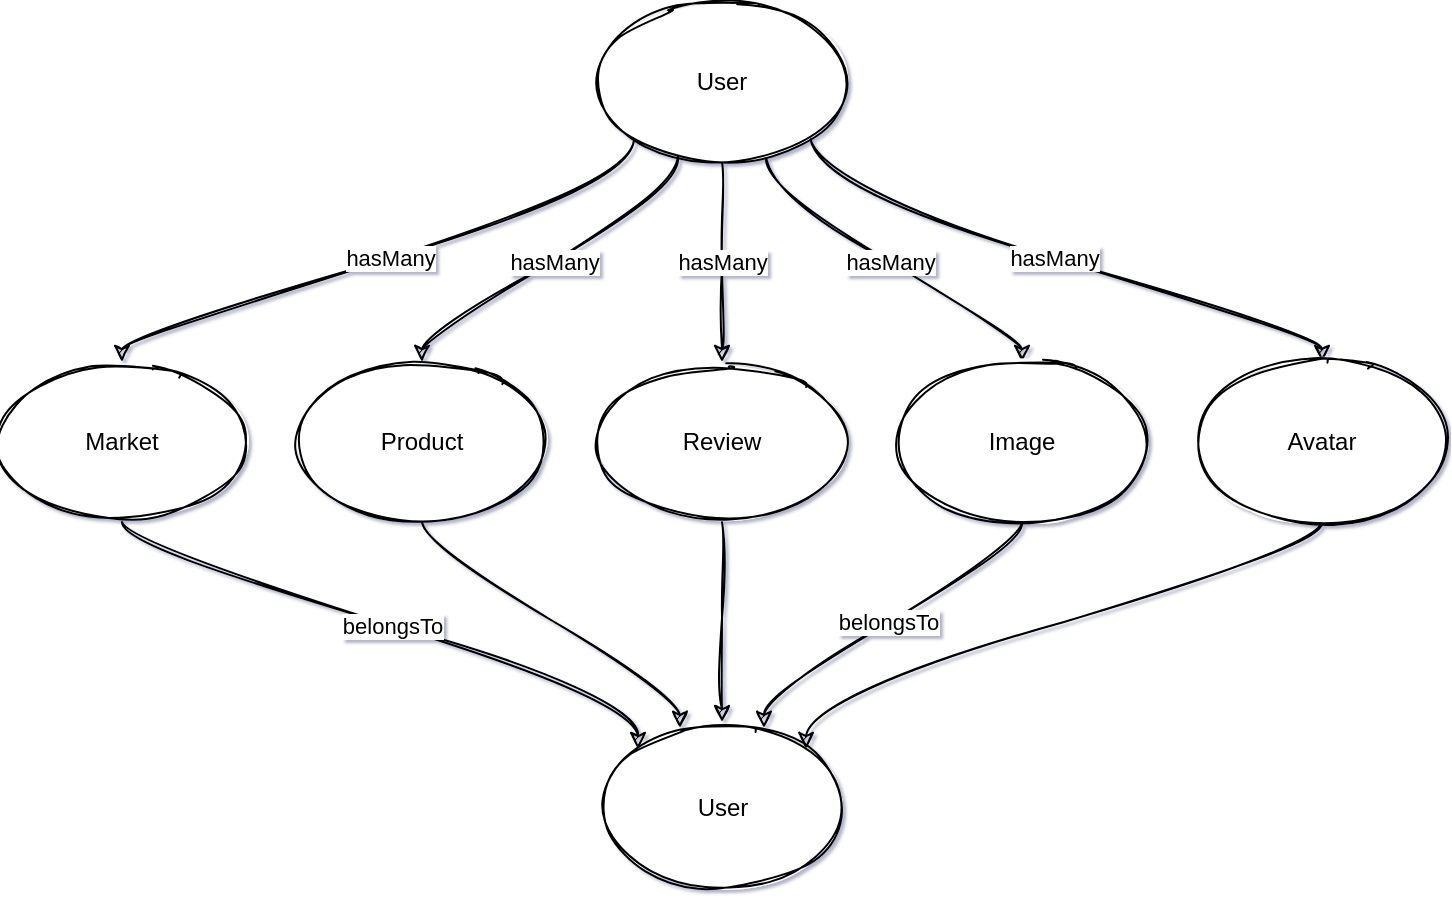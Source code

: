 <mxfile version="20.0.3" type="github">
  <diagram id="J_Oy26uCBhrr3nIOUFZE" name="Page-1">
    <mxGraphModel dx="1185" dy="628" grid="0" gridSize="10" guides="1" tooltips="1" connect="1" arrows="1" fold="1" page="1" pageScale="1" pageWidth="850" pageHeight="1100" background="#ffffff" math="0" shadow="1">
      <root>
        <mxCell id="0" />
        <mxCell id="1" parent="0" />
        <mxCell id="-_PdDcoECg7CsSAnYV7m-36" style="edgeStyle=orthogonalEdgeStyle;curved=1;rounded=1;sketch=1;orthogonalLoop=1;jettySize=auto;html=1;noEdgeStyle=1;orthogonal=1;" edge="1" parent="1" source="-_PdDcoECg7CsSAnYV7m-1" target="-_PdDcoECg7CsSAnYV7m-26">
          <mxGeometry relative="1" as="geometry">
            <Array as="points">
              <mxPoint x="210" y="272" />
              <mxPoint x="339" y="346" />
            </Array>
          </mxGeometry>
        </mxCell>
        <mxCell id="-_PdDcoECg7CsSAnYV7m-1" value="Product" style="ellipse;whiteSpace=wrap;html=1;sketch=1;rounded=1;" vertex="1" parent="1">
          <mxGeometry x="150" y="180" width="120" height="80" as="geometry" />
        </mxCell>
        <mxCell id="-_PdDcoECg7CsSAnYV7m-19" value="hasMany" style="edgeStyle=orthogonalEdgeStyle;rounded=1;orthogonalLoop=1;jettySize=auto;html=1;entryDx=0;entryDy=0;noEdgeStyle=1;orthogonal=1;sketch=1;curved=1;" edge="1" parent="1" source="-_PdDcoECg7CsSAnYV7m-2" target="-_PdDcoECg7CsSAnYV7m-9">
          <mxGeometry relative="1" as="geometry">
            <Array as="points">
              <mxPoint x="316" y="92" />
              <mxPoint x="60" y="168" />
            </Array>
          </mxGeometry>
        </mxCell>
        <mxCell id="-_PdDcoECg7CsSAnYV7m-20" value="hasMany" style="edgeStyle=orthogonalEdgeStyle;rounded=1;orthogonalLoop=1;jettySize=auto;html=1;noEdgeStyle=1;orthogonal=1;sketch=1;curved=1;" edge="1" parent="1" source="-_PdDcoECg7CsSAnYV7m-2" target="-_PdDcoECg7CsSAnYV7m-1">
          <mxGeometry relative="1" as="geometry">
            <Array as="points">
              <mxPoint x="338" y="94" />
              <mxPoint x="210" y="168" />
            </Array>
          </mxGeometry>
        </mxCell>
        <mxCell id="-_PdDcoECg7CsSAnYV7m-21" value="hasMany" style="edgeStyle=orthogonalEdgeStyle;rounded=1;orthogonalLoop=1;jettySize=auto;html=1;noEdgeStyle=1;orthogonal=1;sketch=1;curved=1;" edge="1" parent="1" source="-_PdDcoECg7CsSAnYV7m-2" target="-_PdDcoECg7CsSAnYV7m-11">
          <mxGeometry relative="1" as="geometry">
            <Array as="points">
              <mxPoint x="360" y="96" />
              <mxPoint x="360" y="168" />
            </Array>
          </mxGeometry>
        </mxCell>
        <mxCell id="-_PdDcoECg7CsSAnYV7m-24" value="hasMany" style="edgeStyle=orthogonalEdgeStyle;rounded=1;orthogonalLoop=1;jettySize=auto;html=1;noEdgeStyle=1;orthogonal=1;sketch=1;curved=1;" edge="1" parent="1" source="-_PdDcoECg7CsSAnYV7m-2" target="-_PdDcoECg7CsSAnYV7m-22">
          <mxGeometry relative="1" as="geometry">
            <Array as="points">
              <mxPoint x="382" y="94" />
              <mxPoint x="510" y="168" />
            </Array>
          </mxGeometry>
        </mxCell>
        <mxCell id="-_PdDcoECg7CsSAnYV7m-25" value="hasMany" style="edgeStyle=orthogonalEdgeStyle;rounded=1;orthogonalLoop=1;jettySize=auto;html=1;noEdgeStyle=1;orthogonal=1;sketch=1;curved=1;" edge="1" parent="1" source="-_PdDcoECg7CsSAnYV7m-2" target="-_PdDcoECg7CsSAnYV7m-23">
          <mxGeometry relative="1" as="geometry">
            <Array as="points">
              <mxPoint x="404" y="92" />
              <mxPoint x="660" y="168" />
            </Array>
          </mxGeometry>
        </mxCell>
        <mxCell id="-_PdDcoECg7CsSAnYV7m-2" value="User" style="ellipse;whiteSpace=wrap;html=1;sketch=1;rounded=1;" vertex="1" parent="1">
          <mxGeometry x="300" width="120" height="80" as="geometry" />
        </mxCell>
        <mxCell id="-_PdDcoECg7CsSAnYV7m-27" value="belongsTo" style="edgeStyle=orthogonalEdgeStyle;rounded=1;orthogonalLoop=1;jettySize=auto;html=1;noEdgeStyle=1;orthogonal=1;sketch=1;curved=1;" edge="1" parent="1" source="-_PdDcoECg7CsSAnYV7m-9" target="-_PdDcoECg7CsSAnYV7m-26">
          <mxGeometry relative="1" as="geometry">
            <Array as="points">
              <mxPoint x="60" y="272" />
              <mxPoint x="318" y="348" />
            </Array>
          </mxGeometry>
        </mxCell>
        <mxCell id="-_PdDcoECg7CsSAnYV7m-9" value="Market" style="ellipse;whiteSpace=wrap;html=1;sketch=1;rounded=1;" vertex="1" parent="1">
          <mxGeometry y="180" width="120" height="80" as="geometry" />
        </mxCell>
        <mxCell id="-_PdDcoECg7CsSAnYV7m-35" style="edgeStyle=orthogonalEdgeStyle;curved=1;rounded=1;sketch=1;orthogonalLoop=1;jettySize=auto;html=1;noEdgeStyle=1;orthogonal=1;" edge="1" parent="1" source="-_PdDcoECg7CsSAnYV7m-11" target="-_PdDcoECg7CsSAnYV7m-26">
          <mxGeometry relative="1" as="geometry">
            <Array as="points">
              <mxPoint x="360" y="272" />
              <mxPoint x="360" y="344" />
            </Array>
          </mxGeometry>
        </mxCell>
        <mxCell id="-_PdDcoECg7CsSAnYV7m-11" value="Review" style="ellipse;whiteSpace=wrap;html=1;sketch=1;rounded=1;" vertex="1" parent="1">
          <mxGeometry x="300" y="180" width="120" height="80" as="geometry" />
        </mxCell>
        <mxCell id="-_PdDcoECg7CsSAnYV7m-33" value="belongsTo" style="edgeStyle=orthogonalEdgeStyle;curved=1;rounded=1;sketch=1;orthogonalLoop=1;jettySize=auto;html=1;noEdgeStyle=1;orthogonal=1;" edge="1" parent="1" source="-_PdDcoECg7CsSAnYV7m-22" target="-_PdDcoECg7CsSAnYV7m-26">
          <mxGeometry relative="1" as="geometry">
            <Array as="points">
              <mxPoint x="510" y="272" />
              <mxPoint x="381" y="346" />
            </Array>
          </mxGeometry>
        </mxCell>
        <mxCell id="-_PdDcoECg7CsSAnYV7m-22" value="Image" style="ellipse;whiteSpace=wrap;html=1;sketch=1;rounded=1;" vertex="1" parent="1">
          <mxGeometry x="450" y="180" width="120" height="80" as="geometry" />
        </mxCell>
        <mxCell id="-_PdDcoECg7CsSAnYV7m-34" style="edgeStyle=orthogonalEdgeStyle;curved=1;rounded=1;sketch=1;orthogonalLoop=1;jettySize=auto;html=1;noEdgeStyle=1;orthogonal=1;" edge="1" parent="1" source="-_PdDcoECg7CsSAnYV7m-23" target="-_PdDcoECg7CsSAnYV7m-26">
          <mxGeometry relative="1" as="geometry">
            <Array as="points">
              <mxPoint x="660" y="272" />
              <mxPoint x="402" y="348" />
            </Array>
          </mxGeometry>
        </mxCell>
        <mxCell id="-_PdDcoECg7CsSAnYV7m-23" value="Avatar" style="ellipse;whiteSpace=wrap;html=1;sketch=1;rounded=1;" vertex="1" parent="1">
          <mxGeometry x="600" y="180" width="120" height="80" as="geometry" />
        </mxCell>
        <mxCell id="-_PdDcoECg7CsSAnYV7m-26" value="User" style="ellipse;whiteSpace=wrap;html=1;sketch=1;rounded=1;" vertex="1" parent="1">
          <mxGeometry x="302.5" y="360" width="115" height="85" as="geometry" />
        </mxCell>
      </root>
    </mxGraphModel>
  </diagram>
</mxfile>
